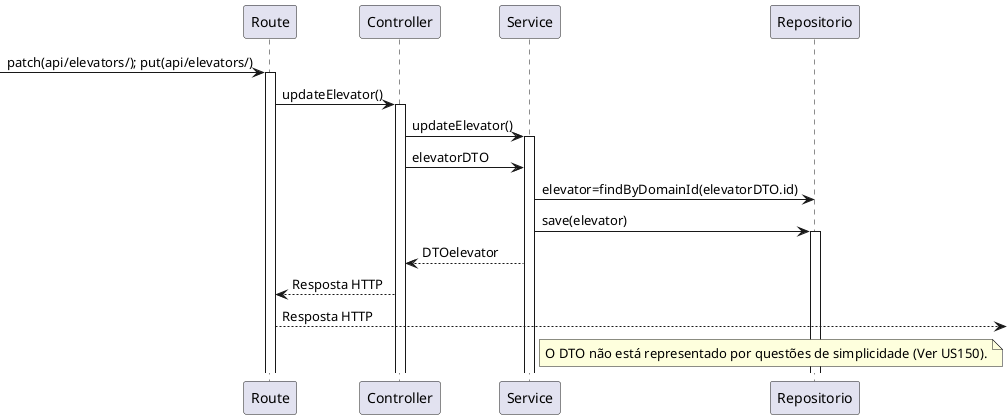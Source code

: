 @startuml US280

participant "Route" as Route
participant "Controller" as Controller
participant "Service" as Service
participant "Repositorio" as Repositorio

 -> Route : patch(api/elevators/); put(api/elevators/)
activate Route
Route -> Controller : updateElevator()
activate Controller
Controller -> Service : updateElevator()
activate Service
Controller -> Service : elevatorDTO
Service -> Repositorio : elevator=findByDomainId(elevatorDTO.id)
Service -> Repositorio : save(elevator)
activate Repositorio
Service --> Controller : DTOelevator
Controller--> Route : Resposta HTTP
Route --> : Resposta HTTP

note right of Service
O DTO não está representado por questões de simplicidade (Ver US150).
end note
@enduml
